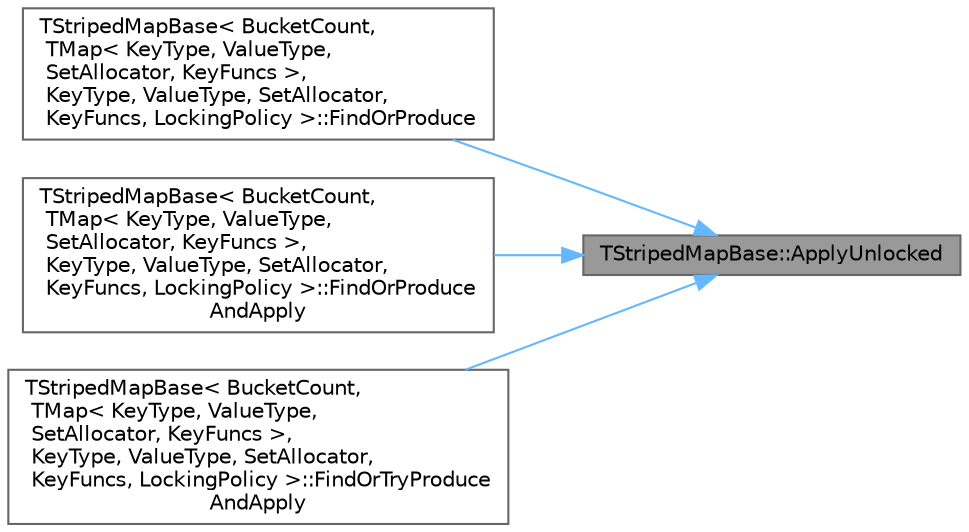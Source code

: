 digraph "TStripedMapBase::ApplyUnlocked"
{
 // INTERACTIVE_SVG=YES
 // LATEX_PDF_SIZE
  bgcolor="transparent";
  edge [fontname=Helvetica,fontsize=10,labelfontname=Helvetica,labelfontsize=10];
  node [fontname=Helvetica,fontsize=10,shape=box,height=0.2,width=0.4];
  rankdir="RL";
  Node1 [id="Node000001",label="TStripedMapBase::ApplyUnlocked",height=0.2,width=0.4,color="gray40", fillcolor="grey60", style="filled", fontcolor="black",tooltip=" "];
  Node1 -> Node2 [id="edge1_Node000001_Node000002",dir="back",color="steelblue1",style="solid",tooltip=" "];
  Node2 [id="Node000002",label="TStripedMapBase\< BucketCount,\l TMap\< KeyType, ValueType,\l SetAllocator, KeyFuncs \>,\l KeyType, ValueType, SetAllocator,\l KeyFuncs, LockingPolicy \>::FindOrProduce",height=0.2,width=0.4,color="grey40", fillcolor="white", style="filled",URL="$db/df4/classTStripedMapBase.html#a4540bd3bc32e4433b7295d0951678217",tooltip=" "];
  Node1 -> Node3 [id="edge2_Node000001_Node000003",dir="back",color="steelblue1",style="solid",tooltip=" "];
  Node3 [id="Node000003",label="TStripedMapBase\< BucketCount,\l TMap\< KeyType, ValueType,\l SetAllocator, KeyFuncs \>,\l KeyType, ValueType, SetAllocator,\l KeyFuncs, LockingPolicy \>::FindOrProduce\lAndApply",height=0.2,width=0.4,color="grey40", fillcolor="white", style="filled",URL="$db/df4/classTStripedMapBase.html#ad6c5d925c9255c1a47296aa2a9ef39b6",tooltip=" "];
  Node1 -> Node4 [id="edge3_Node000001_Node000004",dir="back",color="steelblue1",style="solid",tooltip=" "];
  Node4 [id="Node000004",label="TStripedMapBase\< BucketCount,\l TMap\< KeyType, ValueType,\l SetAllocator, KeyFuncs \>,\l KeyType, ValueType, SetAllocator,\l KeyFuncs, LockingPolicy \>::FindOrTryProduce\lAndApply",height=0.2,width=0.4,color="grey40", fillcolor="white", style="filled",URL="$db/df4/classTStripedMapBase.html#afeb459c739bd0e3f8f3ca0257ea8feeb",tooltip=" "];
}

